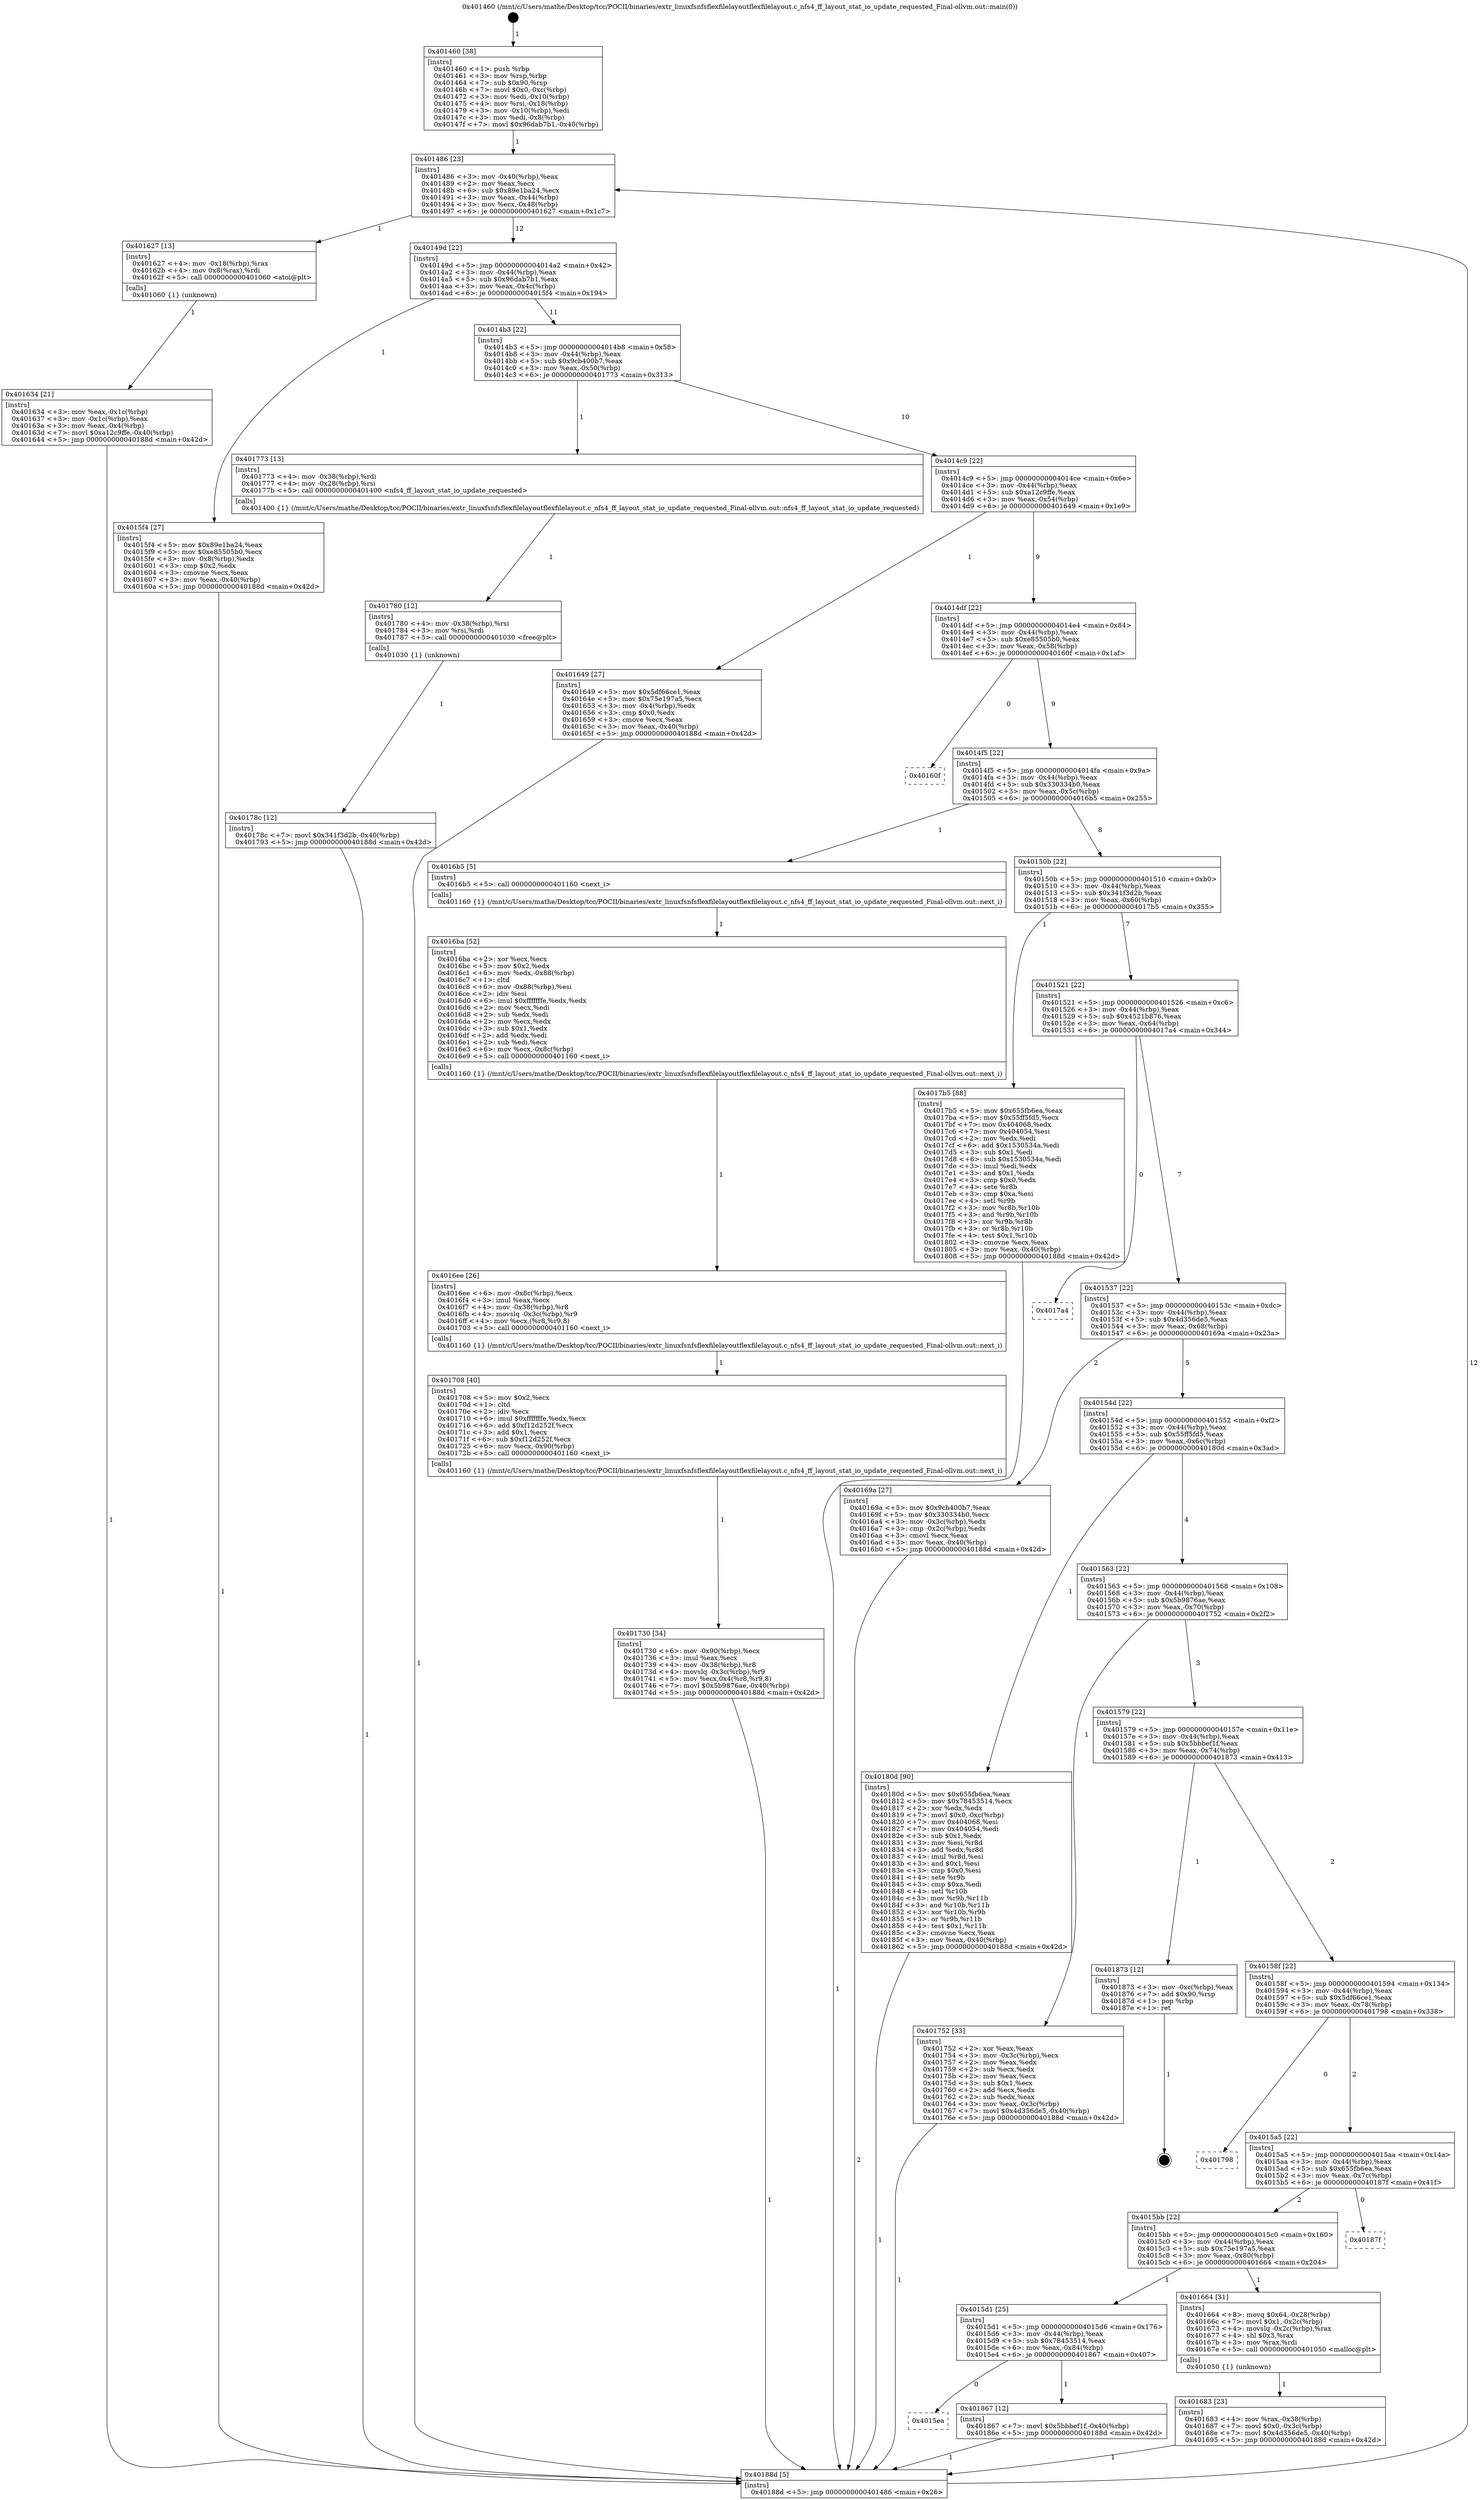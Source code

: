 digraph "0x401460" {
  label = "0x401460 (/mnt/c/Users/mathe/Desktop/tcc/POCII/binaries/extr_linuxfsnfsflexfilelayoutflexfilelayout.c_nfs4_ff_layout_stat_io_update_requested_Final-ollvm.out::main(0))"
  labelloc = "t"
  node[shape=record]

  Entry [label="",width=0.3,height=0.3,shape=circle,fillcolor=black,style=filled]
  "0x401486" [label="{
     0x401486 [23]\l
     | [instrs]\l
     &nbsp;&nbsp;0x401486 \<+3\>: mov -0x40(%rbp),%eax\l
     &nbsp;&nbsp;0x401489 \<+2\>: mov %eax,%ecx\l
     &nbsp;&nbsp;0x40148b \<+6\>: sub $0x89e1ba24,%ecx\l
     &nbsp;&nbsp;0x401491 \<+3\>: mov %eax,-0x44(%rbp)\l
     &nbsp;&nbsp;0x401494 \<+3\>: mov %ecx,-0x48(%rbp)\l
     &nbsp;&nbsp;0x401497 \<+6\>: je 0000000000401627 \<main+0x1c7\>\l
  }"]
  "0x401627" [label="{
     0x401627 [13]\l
     | [instrs]\l
     &nbsp;&nbsp;0x401627 \<+4\>: mov -0x18(%rbp),%rax\l
     &nbsp;&nbsp;0x40162b \<+4\>: mov 0x8(%rax),%rdi\l
     &nbsp;&nbsp;0x40162f \<+5\>: call 0000000000401060 \<atoi@plt\>\l
     | [calls]\l
     &nbsp;&nbsp;0x401060 \{1\} (unknown)\l
  }"]
  "0x40149d" [label="{
     0x40149d [22]\l
     | [instrs]\l
     &nbsp;&nbsp;0x40149d \<+5\>: jmp 00000000004014a2 \<main+0x42\>\l
     &nbsp;&nbsp;0x4014a2 \<+3\>: mov -0x44(%rbp),%eax\l
     &nbsp;&nbsp;0x4014a5 \<+5\>: sub $0x96dab7b1,%eax\l
     &nbsp;&nbsp;0x4014aa \<+3\>: mov %eax,-0x4c(%rbp)\l
     &nbsp;&nbsp;0x4014ad \<+6\>: je 00000000004015f4 \<main+0x194\>\l
  }"]
  Exit [label="",width=0.3,height=0.3,shape=circle,fillcolor=black,style=filled,peripheries=2]
  "0x4015f4" [label="{
     0x4015f4 [27]\l
     | [instrs]\l
     &nbsp;&nbsp;0x4015f4 \<+5\>: mov $0x89e1ba24,%eax\l
     &nbsp;&nbsp;0x4015f9 \<+5\>: mov $0xe85505b0,%ecx\l
     &nbsp;&nbsp;0x4015fe \<+3\>: mov -0x8(%rbp),%edx\l
     &nbsp;&nbsp;0x401601 \<+3\>: cmp $0x2,%edx\l
     &nbsp;&nbsp;0x401604 \<+3\>: cmovne %ecx,%eax\l
     &nbsp;&nbsp;0x401607 \<+3\>: mov %eax,-0x40(%rbp)\l
     &nbsp;&nbsp;0x40160a \<+5\>: jmp 000000000040188d \<main+0x42d\>\l
  }"]
  "0x4014b3" [label="{
     0x4014b3 [22]\l
     | [instrs]\l
     &nbsp;&nbsp;0x4014b3 \<+5\>: jmp 00000000004014b8 \<main+0x58\>\l
     &nbsp;&nbsp;0x4014b8 \<+3\>: mov -0x44(%rbp),%eax\l
     &nbsp;&nbsp;0x4014bb \<+5\>: sub $0x9cb400b7,%eax\l
     &nbsp;&nbsp;0x4014c0 \<+3\>: mov %eax,-0x50(%rbp)\l
     &nbsp;&nbsp;0x4014c3 \<+6\>: je 0000000000401773 \<main+0x313\>\l
  }"]
  "0x40188d" [label="{
     0x40188d [5]\l
     | [instrs]\l
     &nbsp;&nbsp;0x40188d \<+5\>: jmp 0000000000401486 \<main+0x26\>\l
  }"]
  "0x401460" [label="{
     0x401460 [38]\l
     | [instrs]\l
     &nbsp;&nbsp;0x401460 \<+1\>: push %rbp\l
     &nbsp;&nbsp;0x401461 \<+3\>: mov %rsp,%rbp\l
     &nbsp;&nbsp;0x401464 \<+7\>: sub $0x90,%rsp\l
     &nbsp;&nbsp;0x40146b \<+7\>: movl $0x0,-0xc(%rbp)\l
     &nbsp;&nbsp;0x401472 \<+3\>: mov %edi,-0x10(%rbp)\l
     &nbsp;&nbsp;0x401475 \<+4\>: mov %rsi,-0x18(%rbp)\l
     &nbsp;&nbsp;0x401479 \<+3\>: mov -0x10(%rbp),%edi\l
     &nbsp;&nbsp;0x40147c \<+3\>: mov %edi,-0x8(%rbp)\l
     &nbsp;&nbsp;0x40147f \<+7\>: movl $0x96dab7b1,-0x40(%rbp)\l
  }"]
  "0x401634" [label="{
     0x401634 [21]\l
     | [instrs]\l
     &nbsp;&nbsp;0x401634 \<+3\>: mov %eax,-0x1c(%rbp)\l
     &nbsp;&nbsp;0x401637 \<+3\>: mov -0x1c(%rbp),%eax\l
     &nbsp;&nbsp;0x40163a \<+3\>: mov %eax,-0x4(%rbp)\l
     &nbsp;&nbsp;0x40163d \<+7\>: movl $0xa12c9ffe,-0x40(%rbp)\l
     &nbsp;&nbsp;0x401644 \<+5\>: jmp 000000000040188d \<main+0x42d\>\l
  }"]
  "0x4015ea" [label="{
     0x4015ea\l
  }", style=dashed]
  "0x401773" [label="{
     0x401773 [13]\l
     | [instrs]\l
     &nbsp;&nbsp;0x401773 \<+4\>: mov -0x38(%rbp),%rdi\l
     &nbsp;&nbsp;0x401777 \<+4\>: mov -0x28(%rbp),%rsi\l
     &nbsp;&nbsp;0x40177b \<+5\>: call 0000000000401400 \<nfs4_ff_layout_stat_io_update_requested\>\l
     | [calls]\l
     &nbsp;&nbsp;0x401400 \{1\} (/mnt/c/Users/mathe/Desktop/tcc/POCII/binaries/extr_linuxfsnfsflexfilelayoutflexfilelayout.c_nfs4_ff_layout_stat_io_update_requested_Final-ollvm.out::nfs4_ff_layout_stat_io_update_requested)\l
  }"]
  "0x4014c9" [label="{
     0x4014c9 [22]\l
     | [instrs]\l
     &nbsp;&nbsp;0x4014c9 \<+5\>: jmp 00000000004014ce \<main+0x6e\>\l
     &nbsp;&nbsp;0x4014ce \<+3\>: mov -0x44(%rbp),%eax\l
     &nbsp;&nbsp;0x4014d1 \<+5\>: sub $0xa12c9ffe,%eax\l
     &nbsp;&nbsp;0x4014d6 \<+3\>: mov %eax,-0x54(%rbp)\l
     &nbsp;&nbsp;0x4014d9 \<+6\>: je 0000000000401649 \<main+0x1e9\>\l
  }"]
  "0x401867" [label="{
     0x401867 [12]\l
     | [instrs]\l
     &nbsp;&nbsp;0x401867 \<+7\>: movl $0x5bbbef1f,-0x40(%rbp)\l
     &nbsp;&nbsp;0x40186e \<+5\>: jmp 000000000040188d \<main+0x42d\>\l
  }"]
  "0x401649" [label="{
     0x401649 [27]\l
     | [instrs]\l
     &nbsp;&nbsp;0x401649 \<+5\>: mov $0x5df66ce1,%eax\l
     &nbsp;&nbsp;0x40164e \<+5\>: mov $0x75e197a5,%ecx\l
     &nbsp;&nbsp;0x401653 \<+3\>: mov -0x4(%rbp),%edx\l
     &nbsp;&nbsp;0x401656 \<+3\>: cmp $0x0,%edx\l
     &nbsp;&nbsp;0x401659 \<+3\>: cmove %ecx,%eax\l
     &nbsp;&nbsp;0x40165c \<+3\>: mov %eax,-0x40(%rbp)\l
     &nbsp;&nbsp;0x40165f \<+5\>: jmp 000000000040188d \<main+0x42d\>\l
  }"]
  "0x4014df" [label="{
     0x4014df [22]\l
     | [instrs]\l
     &nbsp;&nbsp;0x4014df \<+5\>: jmp 00000000004014e4 \<main+0x84\>\l
     &nbsp;&nbsp;0x4014e4 \<+3\>: mov -0x44(%rbp),%eax\l
     &nbsp;&nbsp;0x4014e7 \<+5\>: sub $0xe85505b0,%eax\l
     &nbsp;&nbsp;0x4014ec \<+3\>: mov %eax,-0x58(%rbp)\l
     &nbsp;&nbsp;0x4014ef \<+6\>: je 000000000040160f \<main+0x1af\>\l
  }"]
  "0x40178c" [label="{
     0x40178c [12]\l
     | [instrs]\l
     &nbsp;&nbsp;0x40178c \<+7\>: movl $0x341f3d2b,-0x40(%rbp)\l
     &nbsp;&nbsp;0x401793 \<+5\>: jmp 000000000040188d \<main+0x42d\>\l
  }"]
  "0x40160f" [label="{
     0x40160f\l
  }", style=dashed]
  "0x4014f5" [label="{
     0x4014f5 [22]\l
     | [instrs]\l
     &nbsp;&nbsp;0x4014f5 \<+5\>: jmp 00000000004014fa \<main+0x9a\>\l
     &nbsp;&nbsp;0x4014fa \<+3\>: mov -0x44(%rbp),%eax\l
     &nbsp;&nbsp;0x4014fd \<+5\>: sub $0x330334b0,%eax\l
     &nbsp;&nbsp;0x401502 \<+3\>: mov %eax,-0x5c(%rbp)\l
     &nbsp;&nbsp;0x401505 \<+6\>: je 00000000004016b5 \<main+0x255\>\l
  }"]
  "0x401780" [label="{
     0x401780 [12]\l
     | [instrs]\l
     &nbsp;&nbsp;0x401780 \<+4\>: mov -0x38(%rbp),%rsi\l
     &nbsp;&nbsp;0x401784 \<+3\>: mov %rsi,%rdi\l
     &nbsp;&nbsp;0x401787 \<+5\>: call 0000000000401030 \<free@plt\>\l
     | [calls]\l
     &nbsp;&nbsp;0x401030 \{1\} (unknown)\l
  }"]
  "0x4016b5" [label="{
     0x4016b5 [5]\l
     | [instrs]\l
     &nbsp;&nbsp;0x4016b5 \<+5\>: call 0000000000401160 \<next_i\>\l
     | [calls]\l
     &nbsp;&nbsp;0x401160 \{1\} (/mnt/c/Users/mathe/Desktop/tcc/POCII/binaries/extr_linuxfsnfsflexfilelayoutflexfilelayout.c_nfs4_ff_layout_stat_io_update_requested_Final-ollvm.out::next_i)\l
  }"]
  "0x40150b" [label="{
     0x40150b [22]\l
     | [instrs]\l
     &nbsp;&nbsp;0x40150b \<+5\>: jmp 0000000000401510 \<main+0xb0\>\l
     &nbsp;&nbsp;0x401510 \<+3\>: mov -0x44(%rbp),%eax\l
     &nbsp;&nbsp;0x401513 \<+5\>: sub $0x341f3d2b,%eax\l
     &nbsp;&nbsp;0x401518 \<+3\>: mov %eax,-0x60(%rbp)\l
     &nbsp;&nbsp;0x40151b \<+6\>: je 00000000004017b5 \<main+0x355\>\l
  }"]
  "0x401730" [label="{
     0x401730 [34]\l
     | [instrs]\l
     &nbsp;&nbsp;0x401730 \<+6\>: mov -0x90(%rbp),%ecx\l
     &nbsp;&nbsp;0x401736 \<+3\>: imul %eax,%ecx\l
     &nbsp;&nbsp;0x401739 \<+4\>: mov -0x38(%rbp),%r8\l
     &nbsp;&nbsp;0x40173d \<+4\>: movslq -0x3c(%rbp),%r9\l
     &nbsp;&nbsp;0x401741 \<+5\>: mov %ecx,0x4(%r8,%r9,8)\l
     &nbsp;&nbsp;0x401746 \<+7\>: movl $0x5b9876ae,-0x40(%rbp)\l
     &nbsp;&nbsp;0x40174d \<+5\>: jmp 000000000040188d \<main+0x42d\>\l
  }"]
  "0x4017b5" [label="{
     0x4017b5 [88]\l
     | [instrs]\l
     &nbsp;&nbsp;0x4017b5 \<+5\>: mov $0x655fb6ea,%eax\l
     &nbsp;&nbsp;0x4017ba \<+5\>: mov $0x55ff5fd5,%ecx\l
     &nbsp;&nbsp;0x4017bf \<+7\>: mov 0x404068,%edx\l
     &nbsp;&nbsp;0x4017c6 \<+7\>: mov 0x404054,%esi\l
     &nbsp;&nbsp;0x4017cd \<+2\>: mov %edx,%edi\l
     &nbsp;&nbsp;0x4017cf \<+6\>: add $0x1530534a,%edi\l
     &nbsp;&nbsp;0x4017d5 \<+3\>: sub $0x1,%edi\l
     &nbsp;&nbsp;0x4017d8 \<+6\>: sub $0x1530534a,%edi\l
     &nbsp;&nbsp;0x4017de \<+3\>: imul %edi,%edx\l
     &nbsp;&nbsp;0x4017e1 \<+3\>: and $0x1,%edx\l
     &nbsp;&nbsp;0x4017e4 \<+3\>: cmp $0x0,%edx\l
     &nbsp;&nbsp;0x4017e7 \<+4\>: sete %r8b\l
     &nbsp;&nbsp;0x4017eb \<+3\>: cmp $0xa,%esi\l
     &nbsp;&nbsp;0x4017ee \<+4\>: setl %r9b\l
     &nbsp;&nbsp;0x4017f2 \<+3\>: mov %r8b,%r10b\l
     &nbsp;&nbsp;0x4017f5 \<+3\>: and %r9b,%r10b\l
     &nbsp;&nbsp;0x4017f8 \<+3\>: xor %r9b,%r8b\l
     &nbsp;&nbsp;0x4017fb \<+3\>: or %r8b,%r10b\l
     &nbsp;&nbsp;0x4017fe \<+4\>: test $0x1,%r10b\l
     &nbsp;&nbsp;0x401802 \<+3\>: cmovne %ecx,%eax\l
     &nbsp;&nbsp;0x401805 \<+3\>: mov %eax,-0x40(%rbp)\l
     &nbsp;&nbsp;0x401808 \<+5\>: jmp 000000000040188d \<main+0x42d\>\l
  }"]
  "0x401521" [label="{
     0x401521 [22]\l
     | [instrs]\l
     &nbsp;&nbsp;0x401521 \<+5\>: jmp 0000000000401526 \<main+0xc6\>\l
     &nbsp;&nbsp;0x401526 \<+3\>: mov -0x44(%rbp),%eax\l
     &nbsp;&nbsp;0x401529 \<+5\>: sub $0x4521b876,%eax\l
     &nbsp;&nbsp;0x40152e \<+3\>: mov %eax,-0x64(%rbp)\l
     &nbsp;&nbsp;0x401531 \<+6\>: je 00000000004017a4 \<main+0x344\>\l
  }"]
  "0x401708" [label="{
     0x401708 [40]\l
     | [instrs]\l
     &nbsp;&nbsp;0x401708 \<+5\>: mov $0x2,%ecx\l
     &nbsp;&nbsp;0x40170d \<+1\>: cltd\l
     &nbsp;&nbsp;0x40170e \<+2\>: idiv %ecx\l
     &nbsp;&nbsp;0x401710 \<+6\>: imul $0xfffffffe,%edx,%ecx\l
     &nbsp;&nbsp;0x401716 \<+6\>: add $0xf12d252f,%ecx\l
     &nbsp;&nbsp;0x40171c \<+3\>: add $0x1,%ecx\l
     &nbsp;&nbsp;0x40171f \<+6\>: sub $0xf12d252f,%ecx\l
     &nbsp;&nbsp;0x401725 \<+6\>: mov %ecx,-0x90(%rbp)\l
     &nbsp;&nbsp;0x40172b \<+5\>: call 0000000000401160 \<next_i\>\l
     | [calls]\l
     &nbsp;&nbsp;0x401160 \{1\} (/mnt/c/Users/mathe/Desktop/tcc/POCII/binaries/extr_linuxfsnfsflexfilelayoutflexfilelayout.c_nfs4_ff_layout_stat_io_update_requested_Final-ollvm.out::next_i)\l
  }"]
  "0x4017a4" [label="{
     0x4017a4\l
  }", style=dashed]
  "0x401537" [label="{
     0x401537 [22]\l
     | [instrs]\l
     &nbsp;&nbsp;0x401537 \<+5\>: jmp 000000000040153c \<main+0xdc\>\l
     &nbsp;&nbsp;0x40153c \<+3\>: mov -0x44(%rbp),%eax\l
     &nbsp;&nbsp;0x40153f \<+5\>: sub $0x4d356de5,%eax\l
     &nbsp;&nbsp;0x401544 \<+3\>: mov %eax,-0x68(%rbp)\l
     &nbsp;&nbsp;0x401547 \<+6\>: je 000000000040169a \<main+0x23a\>\l
  }"]
  "0x4016ee" [label="{
     0x4016ee [26]\l
     | [instrs]\l
     &nbsp;&nbsp;0x4016ee \<+6\>: mov -0x8c(%rbp),%ecx\l
     &nbsp;&nbsp;0x4016f4 \<+3\>: imul %eax,%ecx\l
     &nbsp;&nbsp;0x4016f7 \<+4\>: mov -0x38(%rbp),%r8\l
     &nbsp;&nbsp;0x4016fb \<+4\>: movslq -0x3c(%rbp),%r9\l
     &nbsp;&nbsp;0x4016ff \<+4\>: mov %ecx,(%r8,%r9,8)\l
     &nbsp;&nbsp;0x401703 \<+5\>: call 0000000000401160 \<next_i\>\l
     | [calls]\l
     &nbsp;&nbsp;0x401160 \{1\} (/mnt/c/Users/mathe/Desktop/tcc/POCII/binaries/extr_linuxfsnfsflexfilelayoutflexfilelayout.c_nfs4_ff_layout_stat_io_update_requested_Final-ollvm.out::next_i)\l
  }"]
  "0x40169a" [label="{
     0x40169a [27]\l
     | [instrs]\l
     &nbsp;&nbsp;0x40169a \<+5\>: mov $0x9cb400b7,%eax\l
     &nbsp;&nbsp;0x40169f \<+5\>: mov $0x330334b0,%ecx\l
     &nbsp;&nbsp;0x4016a4 \<+3\>: mov -0x3c(%rbp),%edx\l
     &nbsp;&nbsp;0x4016a7 \<+3\>: cmp -0x2c(%rbp),%edx\l
     &nbsp;&nbsp;0x4016aa \<+3\>: cmovl %ecx,%eax\l
     &nbsp;&nbsp;0x4016ad \<+3\>: mov %eax,-0x40(%rbp)\l
     &nbsp;&nbsp;0x4016b0 \<+5\>: jmp 000000000040188d \<main+0x42d\>\l
  }"]
  "0x40154d" [label="{
     0x40154d [22]\l
     | [instrs]\l
     &nbsp;&nbsp;0x40154d \<+5\>: jmp 0000000000401552 \<main+0xf2\>\l
     &nbsp;&nbsp;0x401552 \<+3\>: mov -0x44(%rbp),%eax\l
     &nbsp;&nbsp;0x401555 \<+5\>: sub $0x55ff5fd5,%eax\l
     &nbsp;&nbsp;0x40155a \<+3\>: mov %eax,-0x6c(%rbp)\l
     &nbsp;&nbsp;0x40155d \<+6\>: je 000000000040180d \<main+0x3ad\>\l
  }"]
  "0x4016ba" [label="{
     0x4016ba [52]\l
     | [instrs]\l
     &nbsp;&nbsp;0x4016ba \<+2\>: xor %ecx,%ecx\l
     &nbsp;&nbsp;0x4016bc \<+5\>: mov $0x2,%edx\l
     &nbsp;&nbsp;0x4016c1 \<+6\>: mov %edx,-0x88(%rbp)\l
     &nbsp;&nbsp;0x4016c7 \<+1\>: cltd\l
     &nbsp;&nbsp;0x4016c8 \<+6\>: mov -0x88(%rbp),%esi\l
     &nbsp;&nbsp;0x4016ce \<+2\>: idiv %esi\l
     &nbsp;&nbsp;0x4016d0 \<+6\>: imul $0xfffffffe,%edx,%edx\l
     &nbsp;&nbsp;0x4016d6 \<+2\>: mov %ecx,%edi\l
     &nbsp;&nbsp;0x4016d8 \<+2\>: sub %edx,%edi\l
     &nbsp;&nbsp;0x4016da \<+2\>: mov %ecx,%edx\l
     &nbsp;&nbsp;0x4016dc \<+3\>: sub $0x1,%edx\l
     &nbsp;&nbsp;0x4016df \<+2\>: add %edx,%edi\l
     &nbsp;&nbsp;0x4016e1 \<+2\>: sub %edi,%ecx\l
     &nbsp;&nbsp;0x4016e3 \<+6\>: mov %ecx,-0x8c(%rbp)\l
     &nbsp;&nbsp;0x4016e9 \<+5\>: call 0000000000401160 \<next_i\>\l
     | [calls]\l
     &nbsp;&nbsp;0x401160 \{1\} (/mnt/c/Users/mathe/Desktop/tcc/POCII/binaries/extr_linuxfsnfsflexfilelayoutflexfilelayout.c_nfs4_ff_layout_stat_io_update_requested_Final-ollvm.out::next_i)\l
  }"]
  "0x40180d" [label="{
     0x40180d [90]\l
     | [instrs]\l
     &nbsp;&nbsp;0x40180d \<+5\>: mov $0x655fb6ea,%eax\l
     &nbsp;&nbsp;0x401812 \<+5\>: mov $0x78453514,%ecx\l
     &nbsp;&nbsp;0x401817 \<+2\>: xor %edx,%edx\l
     &nbsp;&nbsp;0x401819 \<+7\>: movl $0x0,-0xc(%rbp)\l
     &nbsp;&nbsp;0x401820 \<+7\>: mov 0x404068,%esi\l
     &nbsp;&nbsp;0x401827 \<+7\>: mov 0x404054,%edi\l
     &nbsp;&nbsp;0x40182e \<+3\>: sub $0x1,%edx\l
     &nbsp;&nbsp;0x401831 \<+3\>: mov %esi,%r8d\l
     &nbsp;&nbsp;0x401834 \<+3\>: add %edx,%r8d\l
     &nbsp;&nbsp;0x401837 \<+4\>: imul %r8d,%esi\l
     &nbsp;&nbsp;0x40183b \<+3\>: and $0x1,%esi\l
     &nbsp;&nbsp;0x40183e \<+3\>: cmp $0x0,%esi\l
     &nbsp;&nbsp;0x401841 \<+4\>: sete %r9b\l
     &nbsp;&nbsp;0x401845 \<+3\>: cmp $0xa,%edi\l
     &nbsp;&nbsp;0x401848 \<+4\>: setl %r10b\l
     &nbsp;&nbsp;0x40184c \<+3\>: mov %r9b,%r11b\l
     &nbsp;&nbsp;0x40184f \<+3\>: and %r10b,%r11b\l
     &nbsp;&nbsp;0x401852 \<+3\>: xor %r10b,%r9b\l
     &nbsp;&nbsp;0x401855 \<+3\>: or %r9b,%r11b\l
     &nbsp;&nbsp;0x401858 \<+4\>: test $0x1,%r11b\l
     &nbsp;&nbsp;0x40185c \<+3\>: cmovne %ecx,%eax\l
     &nbsp;&nbsp;0x40185f \<+3\>: mov %eax,-0x40(%rbp)\l
     &nbsp;&nbsp;0x401862 \<+5\>: jmp 000000000040188d \<main+0x42d\>\l
  }"]
  "0x401563" [label="{
     0x401563 [22]\l
     | [instrs]\l
     &nbsp;&nbsp;0x401563 \<+5\>: jmp 0000000000401568 \<main+0x108\>\l
     &nbsp;&nbsp;0x401568 \<+3\>: mov -0x44(%rbp),%eax\l
     &nbsp;&nbsp;0x40156b \<+5\>: sub $0x5b9876ae,%eax\l
     &nbsp;&nbsp;0x401570 \<+3\>: mov %eax,-0x70(%rbp)\l
     &nbsp;&nbsp;0x401573 \<+6\>: je 0000000000401752 \<main+0x2f2\>\l
  }"]
  "0x401683" [label="{
     0x401683 [23]\l
     | [instrs]\l
     &nbsp;&nbsp;0x401683 \<+4\>: mov %rax,-0x38(%rbp)\l
     &nbsp;&nbsp;0x401687 \<+7\>: movl $0x0,-0x3c(%rbp)\l
     &nbsp;&nbsp;0x40168e \<+7\>: movl $0x4d356de5,-0x40(%rbp)\l
     &nbsp;&nbsp;0x401695 \<+5\>: jmp 000000000040188d \<main+0x42d\>\l
  }"]
  "0x401752" [label="{
     0x401752 [33]\l
     | [instrs]\l
     &nbsp;&nbsp;0x401752 \<+2\>: xor %eax,%eax\l
     &nbsp;&nbsp;0x401754 \<+3\>: mov -0x3c(%rbp),%ecx\l
     &nbsp;&nbsp;0x401757 \<+2\>: mov %eax,%edx\l
     &nbsp;&nbsp;0x401759 \<+2\>: sub %ecx,%edx\l
     &nbsp;&nbsp;0x40175b \<+2\>: mov %eax,%ecx\l
     &nbsp;&nbsp;0x40175d \<+3\>: sub $0x1,%ecx\l
     &nbsp;&nbsp;0x401760 \<+2\>: add %ecx,%edx\l
     &nbsp;&nbsp;0x401762 \<+2\>: sub %edx,%eax\l
     &nbsp;&nbsp;0x401764 \<+3\>: mov %eax,-0x3c(%rbp)\l
     &nbsp;&nbsp;0x401767 \<+7\>: movl $0x4d356de5,-0x40(%rbp)\l
     &nbsp;&nbsp;0x40176e \<+5\>: jmp 000000000040188d \<main+0x42d\>\l
  }"]
  "0x401579" [label="{
     0x401579 [22]\l
     | [instrs]\l
     &nbsp;&nbsp;0x401579 \<+5\>: jmp 000000000040157e \<main+0x11e\>\l
     &nbsp;&nbsp;0x40157e \<+3\>: mov -0x44(%rbp),%eax\l
     &nbsp;&nbsp;0x401581 \<+5\>: sub $0x5bbbef1f,%eax\l
     &nbsp;&nbsp;0x401586 \<+3\>: mov %eax,-0x74(%rbp)\l
     &nbsp;&nbsp;0x401589 \<+6\>: je 0000000000401873 \<main+0x413\>\l
  }"]
  "0x4015d1" [label="{
     0x4015d1 [25]\l
     | [instrs]\l
     &nbsp;&nbsp;0x4015d1 \<+5\>: jmp 00000000004015d6 \<main+0x176\>\l
     &nbsp;&nbsp;0x4015d6 \<+3\>: mov -0x44(%rbp),%eax\l
     &nbsp;&nbsp;0x4015d9 \<+5\>: sub $0x78453514,%eax\l
     &nbsp;&nbsp;0x4015de \<+6\>: mov %eax,-0x84(%rbp)\l
     &nbsp;&nbsp;0x4015e4 \<+6\>: je 0000000000401867 \<main+0x407\>\l
  }"]
  "0x401873" [label="{
     0x401873 [12]\l
     | [instrs]\l
     &nbsp;&nbsp;0x401873 \<+3\>: mov -0xc(%rbp),%eax\l
     &nbsp;&nbsp;0x401876 \<+7\>: add $0x90,%rsp\l
     &nbsp;&nbsp;0x40187d \<+1\>: pop %rbp\l
     &nbsp;&nbsp;0x40187e \<+1\>: ret\l
  }"]
  "0x40158f" [label="{
     0x40158f [22]\l
     | [instrs]\l
     &nbsp;&nbsp;0x40158f \<+5\>: jmp 0000000000401594 \<main+0x134\>\l
     &nbsp;&nbsp;0x401594 \<+3\>: mov -0x44(%rbp),%eax\l
     &nbsp;&nbsp;0x401597 \<+5\>: sub $0x5df66ce1,%eax\l
     &nbsp;&nbsp;0x40159c \<+3\>: mov %eax,-0x78(%rbp)\l
     &nbsp;&nbsp;0x40159f \<+6\>: je 0000000000401798 \<main+0x338\>\l
  }"]
  "0x401664" [label="{
     0x401664 [31]\l
     | [instrs]\l
     &nbsp;&nbsp;0x401664 \<+8\>: movq $0x64,-0x28(%rbp)\l
     &nbsp;&nbsp;0x40166c \<+7\>: movl $0x1,-0x2c(%rbp)\l
     &nbsp;&nbsp;0x401673 \<+4\>: movslq -0x2c(%rbp),%rax\l
     &nbsp;&nbsp;0x401677 \<+4\>: shl $0x3,%rax\l
     &nbsp;&nbsp;0x40167b \<+3\>: mov %rax,%rdi\l
     &nbsp;&nbsp;0x40167e \<+5\>: call 0000000000401050 \<malloc@plt\>\l
     | [calls]\l
     &nbsp;&nbsp;0x401050 \{1\} (unknown)\l
  }"]
  "0x401798" [label="{
     0x401798\l
  }", style=dashed]
  "0x4015a5" [label="{
     0x4015a5 [22]\l
     | [instrs]\l
     &nbsp;&nbsp;0x4015a5 \<+5\>: jmp 00000000004015aa \<main+0x14a\>\l
     &nbsp;&nbsp;0x4015aa \<+3\>: mov -0x44(%rbp),%eax\l
     &nbsp;&nbsp;0x4015ad \<+5\>: sub $0x655fb6ea,%eax\l
     &nbsp;&nbsp;0x4015b2 \<+3\>: mov %eax,-0x7c(%rbp)\l
     &nbsp;&nbsp;0x4015b5 \<+6\>: je 000000000040187f \<main+0x41f\>\l
  }"]
  "0x4015bb" [label="{
     0x4015bb [22]\l
     | [instrs]\l
     &nbsp;&nbsp;0x4015bb \<+5\>: jmp 00000000004015c0 \<main+0x160\>\l
     &nbsp;&nbsp;0x4015c0 \<+3\>: mov -0x44(%rbp),%eax\l
     &nbsp;&nbsp;0x4015c3 \<+5\>: sub $0x75e197a5,%eax\l
     &nbsp;&nbsp;0x4015c8 \<+3\>: mov %eax,-0x80(%rbp)\l
     &nbsp;&nbsp;0x4015cb \<+6\>: je 0000000000401664 \<main+0x204\>\l
  }"]
  "0x40187f" [label="{
     0x40187f\l
  }", style=dashed]
  Entry -> "0x401460" [label=" 1"]
  "0x401486" -> "0x401627" [label=" 1"]
  "0x401486" -> "0x40149d" [label=" 12"]
  "0x401873" -> Exit [label=" 1"]
  "0x40149d" -> "0x4015f4" [label=" 1"]
  "0x40149d" -> "0x4014b3" [label=" 11"]
  "0x4015f4" -> "0x40188d" [label=" 1"]
  "0x401460" -> "0x401486" [label=" 1"]
  "0x40188d" -> "0x401486" [label=" 12"]
  "0x401627" -> "0x401634" [label=" 1"]
  "0x401634" -> "0x40188d" [label=" 1"]
  "0x401867" -> "0x40188d" [label=" 1"]
  "0x4014b3" -> "0x401773" [label=" 1"]
  "0x4014b3" -> "0x4014c9" [label=" 10"]
  "0x4015d1" -> "0x4015ea" [label=" 0"]
  "0x4014c9" -> "0x401649" [label=" 1"]
  "0x4014c9" -> "0x4014df" [label=" 9"]
  "0x401649" -> "0x40188d" [label=" 1"]
  "0x4015d1" -> "0x401867" [label=" 1"]
  "0x4014df" -> "0x40160f" [label=" 0"]
  "0x4014df" -> "0x4014f5" [label=" 9"]
  "0x40180d" -> "0x40188d" [label=" 1"]
  "0x4014f5" -> "0x4016b5" [label=" 1"]
  "0x4014f5" -> "0x40150b" [label=" 8"]
  "0x4017b5" -> "0x40188d" [label=" 1"]
  "0x40150b" -> "0x4017b5" [label=" 1"]
  "0x40150b" -> "0x401521" [label=" 7"]
  "0x40178c" -> "0x40188d" [label=" 1"]
  "0x401521" -> "0x4017a4" [label=" 0"]
  "0x401521" -> "0x401537" [label=" 7"]
  "0x401780" -> "0x40178c" [label=" 1"]
  "0x401537" -> "0x40169a" [label=" 2"]
  "0x401537" -> "0x40154d" [label=" 5"]
  "0x401773" -> "0x401780" [label=" 1"]
  "0x40154d" -> "0x40180d" [label=" 1"]
  "0x40154d" -> "0x401563" [label=" 4"]
  "0x401752" -> "0x40188d" [label=" 1"]
  "0x401563" -> "0x401752" [label=" 1"]
  "0x401563" -> "0x401579" [label=" 3"]
  "0x401730" -> "0x40188d" [label=" 1"]
  "0x401579" -> "0x401873" [label=" 1"]
  "0x401579" -> "0x40158f" [label=" 2"]
  "0x401708" -> "0x401730" [label=" 1"]
  "0x40158f" -> "0x401798" [label=" 0"]
  "0x40158f" -> "0x4015a5" [label=" 2"]
  "0x4016ee" -> "0x401708" [label=" 1"]
  "0x4015a5" -> "0x40187f" [label=" 0"]
  "0x4015a5" -> "0x4015bb" [label=" 2"]
  "0x4016ba" -> "0x4016ee" [label=" 1"]
  "0x4015bb" -> "0x401664" [label=" 1"]
  "0x4015bb" -> "0x4015d1" [label=" 1"]
  "0x401664" -> "0x401683" [label=" 1"]
  "0x401683" -> "0x40188d" [label=" 1"]
  "0x40169a" -> "0x40188d" [label=" 2"]
  "0x4016b5" -> "0x4016ba" [label=" 1"]
}
